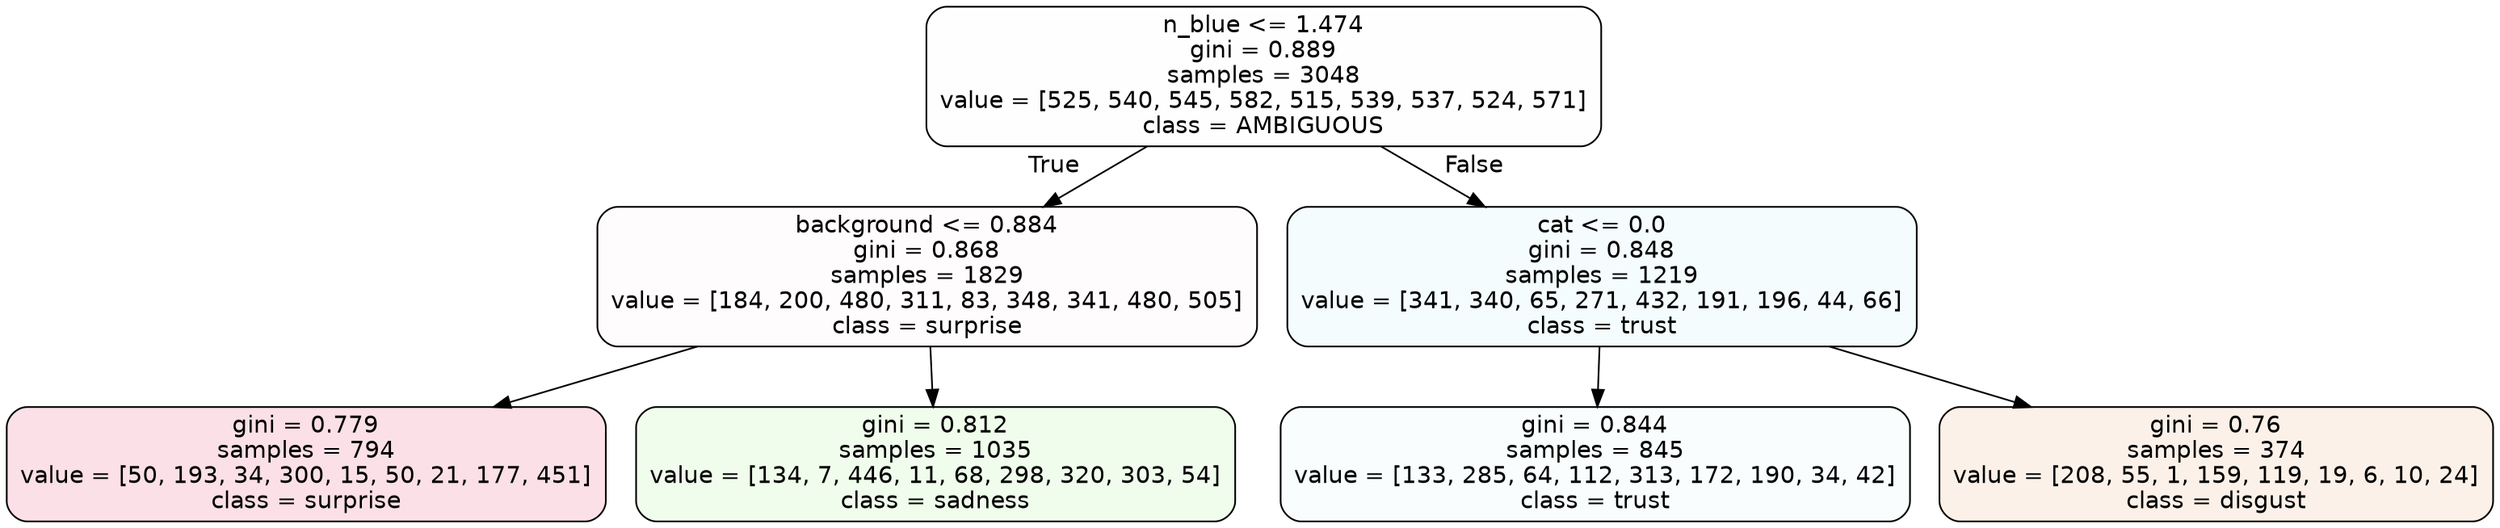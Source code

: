 digraph Tree {
node [shape=box, style="filled, rounded", color="black", fontname=helvetica] ;
edge [fontname=helvetica] ;
0 [label="n_blue <= 1.474\ngini = 0.889\nsamples = 3048\nvalue = [525, 540, 545, 582, 515, 539, 537, 524, 571]\nclass = AMBIGUOUS", fillcolor="#39e58101"] ;
1 [label="background <= 0.884\ngini = 0.868\nsamples = 1829\nvalue = [184, 200, 480, 311, 83, 348, 341, 480, 505]\nclass = surprise", fillcolor="#e5396403"] ;
0 -> 1 [labeldistance=2.5, labelangle=45, headlabel="True"] ;
2 [label="gini = 0.779\nsamples = 794\nvalue = [50, 193, 34, 300, 15, 50, 21, 177, 451]\nclass = surprise", fillcolor="#e5396427"] ;
1 -> 2 ;
3 [label="gini = 0.812\nsamples = 1035\nvalue = [134, 7, 446, 11, 68, 298, 320, 303, 54]\nclass = sadness", fillcolor="#64e53918"] ;
1 -> 3 ;
4 [label="cat <= 0.0\ngini = 0.848\nsamples = 1219\nvalue = [341, 340, 65, 271, 432, 191, 196, 44, 66]\nclass = trust", fillcolor="#39d7e50e"] ;
0 -> 4 [labeldistance=2.5, labelangle=-45, headlabel="False"] ;
5 [label="gini = 0.844\nsamples = 845\nvalue = [133, 285, 64, 112, 313, 172, 190, 34, 42]\nclass = trust", fillcolor="#39d7e507"] ;
4 -> 5 ;
6 [label="gini = 0.76\nsamples = 374\nvalue = [208, 55, 1, 159, 119, 19, 6, 10, 24]\nclass = disgust", fillcolor="#e581391c"] ;
4 -> 6 ;
}